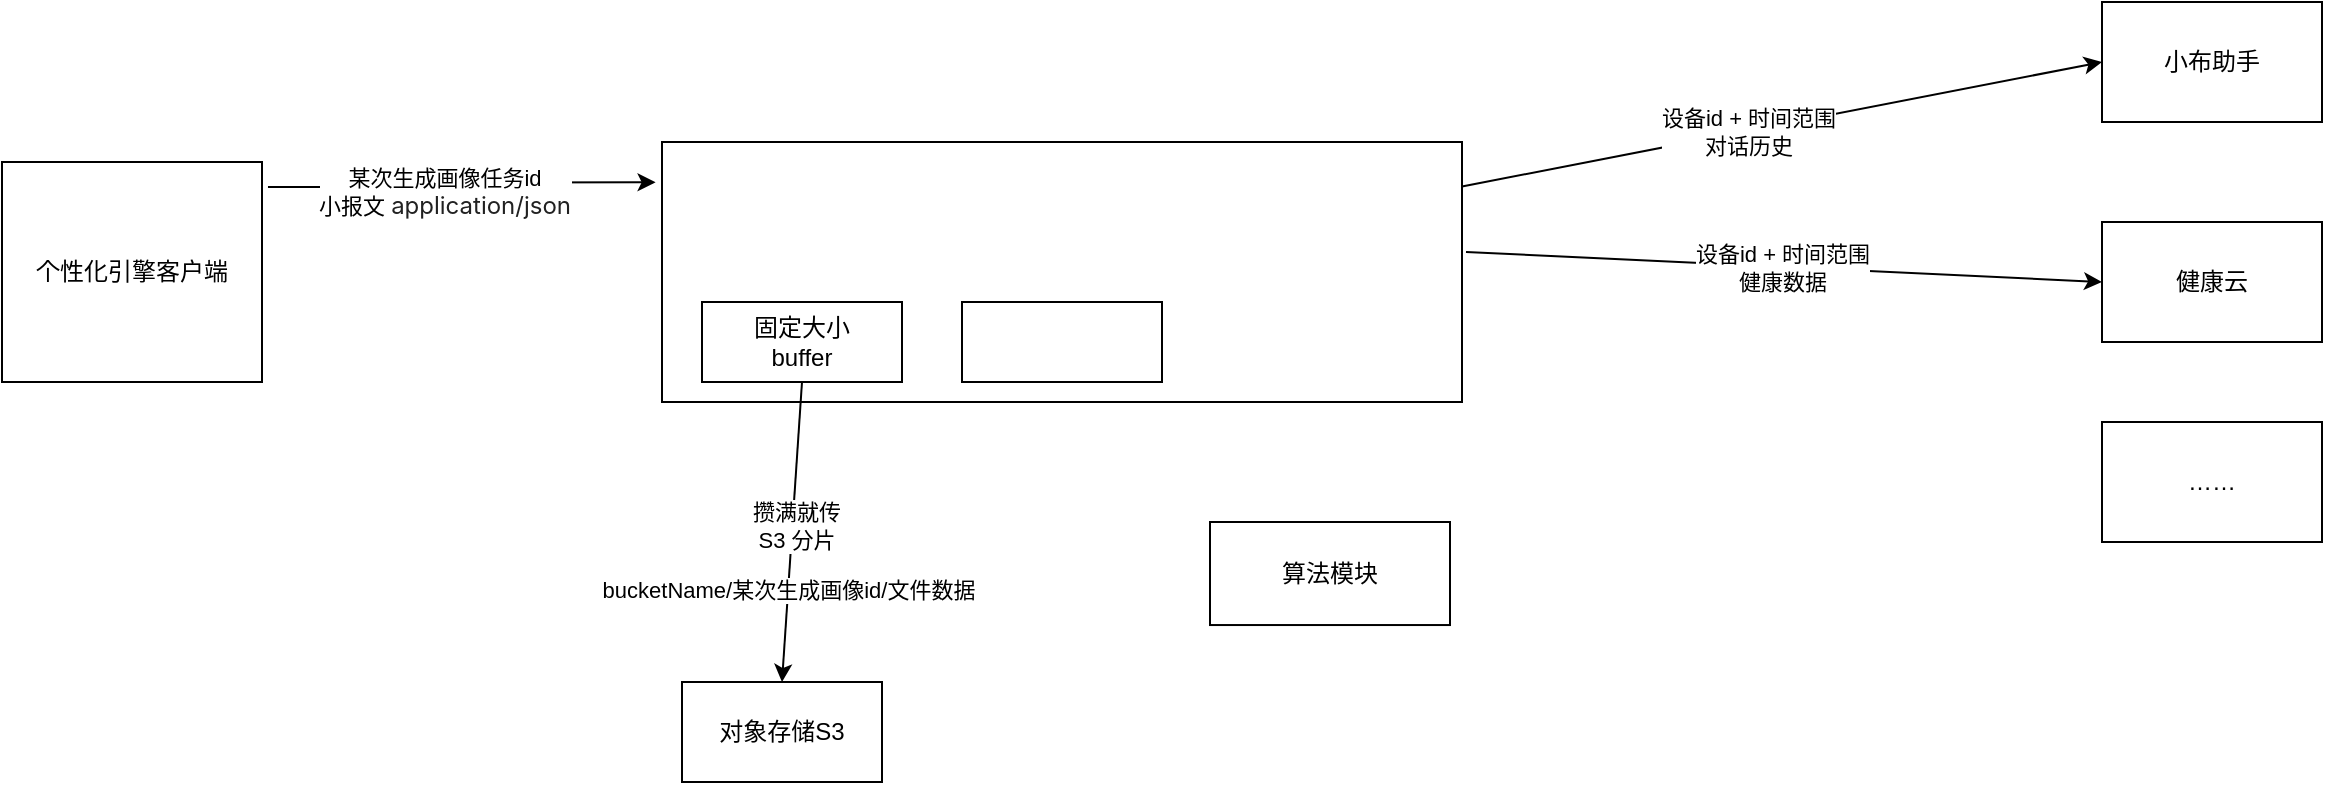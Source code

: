 <mxfile version="26.1.0">
  <diagram name="第 1 页" id="9Vp9r34HSa7TCJ5cDDs_">
    <mxGraphModel dx="2261" dy="764" grid="1" gridSize="10" guides="1" tooltips="1" connect="1" arrows="1" fold="1" page="1" pageScale="1" pageWidth="827" pageHeight="1169" math="0" shadow="0">
      <root>
        <mxCell id="0" />
        <mxCell id="1" parent="0" />
        <mxCell id="90wLf6iU2kTBtkmCEFJq-16" style="rounded=0;orthogonalLoop=1;jettySize=auto;html=1;exitX=1;exitY=0.171;exitDx=0;exitDy=0;entryX=0;entryY=0.5;entryDx=0;entryDy=0;exitPerimeter=0;" parent="1" source="90wLf6iU2kTBtkmCEFJq-1" target="90wLf6iU2kTBtkmCEFJq-2" edge="1">
          <mxGeometry relative="1" as="geometry" />
        </mxCell>
        <mxCell id="90wLf6iU2kTBtkmCEFJq-17" value="设备id + 时间范围&lt;br&gt;对话历史" style="edgeLabel;html=1;align=center;verticalAlign=middle;resizable=0;points=[];" parent="90wLf6iU2kTBtkmCEFJq-16" vertex="1" connectable="0">
          <mxGeometry x="-0.109" relative="1" as="geometry">
            <mxPoint as="offset" />
          </mxGeometry>
        </mxCell>
        <mxCell id="90wLf6iU2kTBtkmCEFJq-18" style="rounded=0;orthogonalLoop=1;jettySize=auto;html=1;exitX=1.005;exitY=0.423;exitDx=0;exitDy=0;entryX=0;entryY=0.5;entryDx=0;entryDy=0;exitPerimeter=0;" parent="1" source="90wLf6iU2kTBtkmCEFJq-1" target="90wLf6iU2kTBtkmCEFJq-3" edge="1">
          <mxGeometry relative="1" as="geometry" />
        </mxCell>
        <mxCell id="90wLf6iU2kTBtkmCEFJq-23" value="设备id + 时间范围&lt;br&gt;健康数据" style="edgeLabel;html=1;align=center;verticalAlign=middle;resizable=0;points=[];" parent="90wLf6iU2kTBtkmCEFJq-18" vertex="1" connectable="0">
          <mxGeometry x="-0.006" relative="1" as="geometry">
            <mxPoint as="offset" />
          </mxGeometry>
        </mxCell>
        <mxCell id="90wLf6iU2kTBtkmCEFJq-1" value="" style="rounded=0;whiteSpace=wrap;html=1;" parent="1" vertex="1">
          <mxGeometry x="80" y="160" width="400" height="130" as="geometry" />
        </mxCell>
        <mxCell id="90wLf6iU2kTBtkmCEFJq-2" value="小布助手" style="rounded=0;whiteSpace=wrap;html=1;" parent="1" vertex="1">
          <mxGeometry x="800" y="90" width="110" height="60" as="geometry" />
        </mxCell>
        <mxCell id="90wLf6iU2kTBtkmCEFJq-3" value="健康云" style="rounded=0;whiteSpace=wrap;html=1;" parent="1" vertex="1">
          <mxGeometry x="800" y="200" width="110" height="60" as="geometry" />
        </mxCell>
        <mxCell id="90wLf6iU2kTBtkmCEFJq-4" value="……" style="rounded=0;whiteSpace=wrap;html=1;" parent="1" vertex="1">
          <mxGeometry x="800" y="300" width="110" height="60" as="geometry" />
        </mxCell>
        <mxCell id="90wLf6iU2kTBtkmCEFJq-8" style="edgeStyle=orthogonalEdgeStyle;rounded=0;orthogonalLoop=1;jettySize=auto;html=1;exitX=1.023;exitY=0.114;exitDx=0;exitDy=0;entryX=-0.008;entryY=0.155;entryDx=0;entryDy=0;exitPerimeter=0;entryPerimeter=0;" parent="1" source="90wLf6iU2kTBtkmCEFJq-5" target="90wLf6iU2kTBtkmCEFJq-1" edge="1">
          <mxGeometry relative="1" as="geometry">
            <mxPoint x="-30" y="180" as="sourcePoint" />
            <mxPoint x="170" y="180" as="targetPoint" />
          </mxGeometry>
        </mxCell>
        <mxCell id="90wLf6iU2kTBtkmCEFJq-10" value="某次生成画像任务id&lt;br&gt;小报文&amp;nbsp;&lt;span style=&quot;color: rgb(33, 33, 33); font-family: Inter, OpenSans, Helvetica, Arial, sans-serif; font-size: 12px; text-align: left; white-space: pre-wrap;&quot;&gt;application/json&lt;br/&gt;&lt;/span&gt;" style="edgeLabel;html=1;align=center;verticalAlign=middle;resizable=0;points=[];" parent="90wLf6iU2kTBtkmCEFJq-8" vertex="1" connectable="0">
          <mxGeometry x="-0.1" y="-2" relative="1" as="geometry">
            <mxPoint as="offset" />
          </mxGeometry>
        </mxCell>
        <mxCell id="90wLf6iU2kTBtkmCEFJq-5" value="个性化引擎客户端" style="rounded=0;whiteSpace=wrap;html=1;" parent="1" vertex="1">
          <mxGeometry x="-250" y="170" width="130" height="110" as="geometry" />
        </mxCell>
        <mxCell id="90wLf6iU2kTBtkmCEFJq-6" value="算法模块" style="rounded=0;whiteSpace=wrap;html=1;" parent="1" vertex="1">
          <mxGeometry x="354" y="350" width="120" height="51.52" as="geometry" />
        </mxCell>
        <mxCell id="90wLf6iU2kTBtkmCEFJq-7" value="对象存储S3" style="rounded=0;whiteSpace=wrap;html=1;" parent="1" vertex="1">
          <mxGeometry x="90" y="430" width="100" height="50" as="geometry" />
        </mxCell>
        <mxCell id="90wLf6iU2kTBtkmCEFJq-14" style="rounded=0;orthogonalLoop=1;jettySize=auto;html=1;exitX=0.5;exitY=1;exitDx=0;exitDy=0;entryX=0.5;entryY=0;entryDx=0;entryDy=0;" parent="1" source="90wLf6iU2kTBtkmCEFJq-13" target="90wLf6iU2kTBtkmCEFJq-7" edge="1">
          <mxGeometry relative="1" as="geometry" />
        </mxCell>
        <mxCell id="90wLf6iU2kTBtkmCEFJq-15" value="攒满就传&lt;br&gt;S3 分片" style="edgeLabel;html=1;align=center;verticalAlign=middle;resizable=0;points=[];" parent="90wLf6iU2kTBtkmCEFJq-14" vertex="1" connectable="0">
          <mxGeometry x="-0.262" y="4" relative="1" as="geometry">
            <mxPoint x="-4" y="16" as="offset" />
          </mxGeometry>
        </mxCell>
        <mxCell id="90wLf6iU2kTBtkmCEFJq-20" value="bucketName/某次生成画像id/文件数据" style="edgeLabel;html=1;align=center;verticalAlign=middle;resizable=0;points=[];" parent="90wLf6iU2kTBtkmCEFJq-14" vertex="1" connectable="0">
          <mxGeometry x="0.381" relative="1" as="geometry">
            <mxPoint as="offset" />
          </mxGeometry>
        </mxCell>
        <mxCell id="90wLf6iU2kTBtkmCEFJq-13" value="固定大小&lt;br&gt;buffer" style="rounded=0;whiteSpace=wrap;html=1;" parent="1" vertex="1">
          <mxGeometry x="100" y="240" width="100" height="40" as="geometry" />
        </mxCell>
        <mxCell id="90wLf6iU2kTBtkmCEFJq-22" value="" style="rounded=0;whiteSpace=wrap;html=1;" parent="1" vertex="1">
          <mxGeometry x="230" y="240" width="100" height="40" as="geometry" />
        </mxCell>
      </root>
    </mxGraphModel>
  </diagram>
</mxfile>
